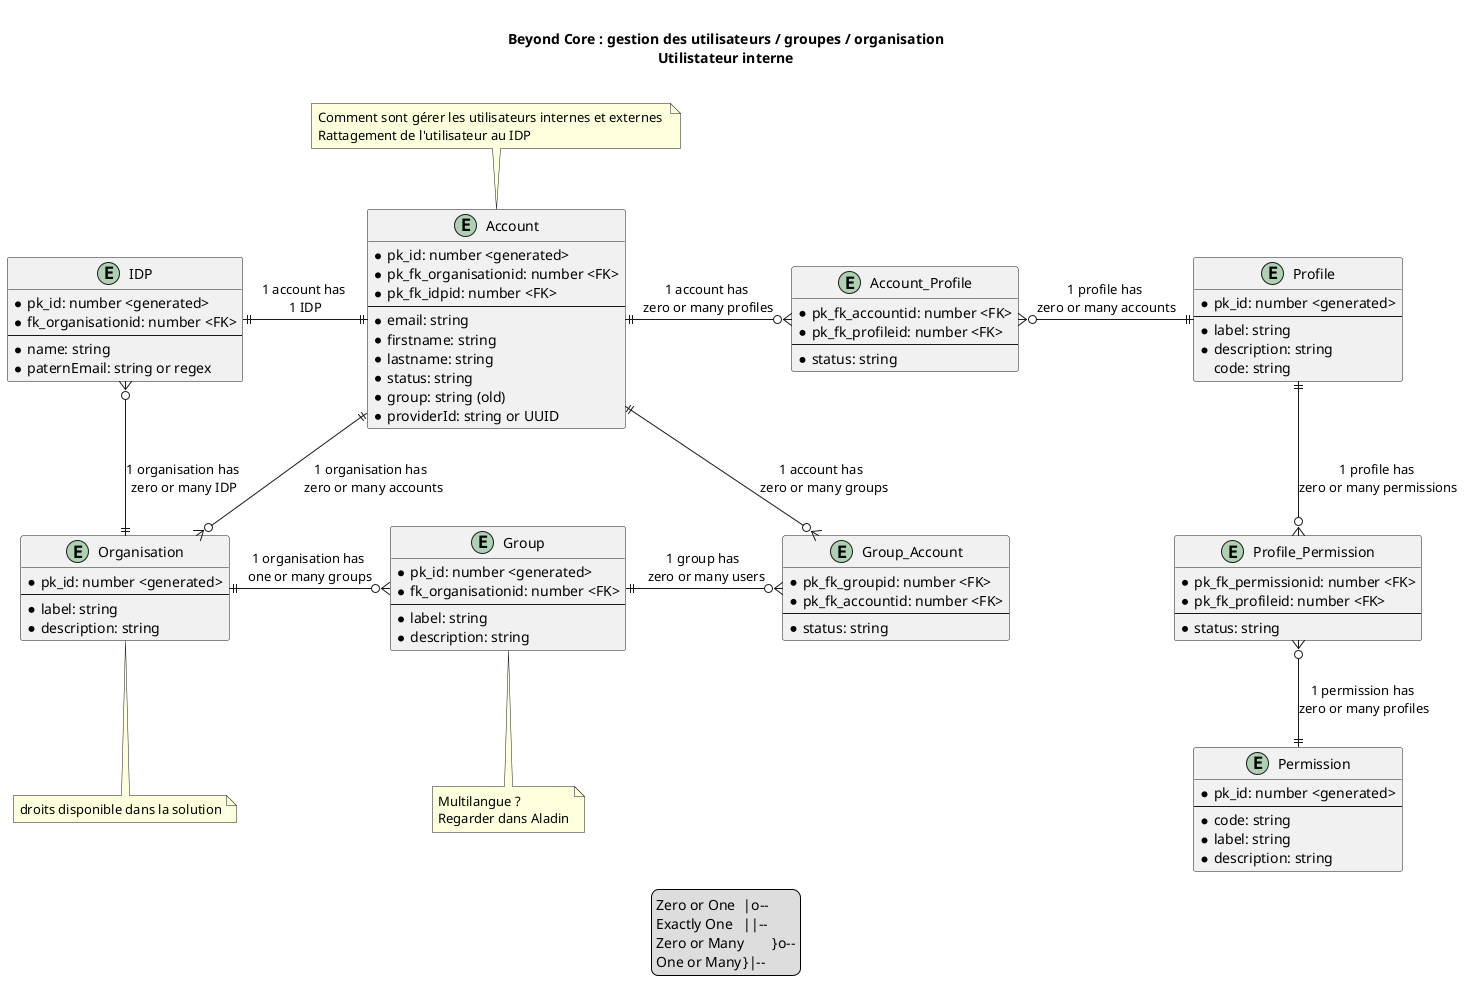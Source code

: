 @startuml

title

Beyond Core : gestion des utilisateurs / groupes / organisation
Utilistateur interne

end title

legend bottom
  Zero or One	|o--
  Exactly One	||--
  Zero or Many	}o--
  One or Many	}|--
endlegend

entity Account {
  * pk_id: number <generated>
  * pk_fk_organisationid: number <FK>
  * pk_fk_idpid: number <FK>
  ---
  * email: string
  * firstname: string
  * lastname: string
  * status: string
  * group: string (old)
  * providerId: string or UUID
}
note top
  Comment sont gérer les utilisateurs internes et externes 
  Rattagement de l'utilisateur au IDP
end note

entity Account_Profile {
  * pk_fk_accountid: number <FK>
  * pk_fk_profileid: number <FK>
  ---
  * status: string
}

entity Permission {
  * pk_id: number <generated>
  ---
  * code: string
  * label: string
  * description: string
}

entity Profile_Permission {
  * pk_fk_permissionid: number <FK>
  * pk_fk_profileid: number <FK>
  ---
  * status: string
}

entity Profile {
  * pk_id: number <generated>
  ---
  * label: string
  * description: string
  code: string
}

entity Organisation {
  * pk_id: number <generated>
  ---
  * label: string
  * description: string
}
note bottom
  droits disponible dans la solution
end note

entity Group_Account {
  * pk_fk_groupid: number <FK>
  * pk_fk_accountid: number <FK>
  ---
  * status: string
}

entity Group {
  * pk_id: number <generated>
  * fk_organisationid: number <FK>
  ---
  * label: string
  * description: string
}
note bottom
  Multilangue ?
  Regarder dans Aladin
end note

entity IDP {
  * pk_id: number <generated>
  * fk_organisationid: number <FK>
  ---
  * name: string
  * paternEmail: string or regex
}





' Account ||-o{ Profile_Permission: 1 account has \none or many permissions



Account ||-o{ Account_Profile: 1 account has \nzero or many profiles
Account_Profile }o-|| Profile: 1 profile has \nzero or many accounts

Profile ||--o{ Profile_Permission: 1 profile has \nzero or many permissions
Profile_Permission }o--|| Permission: 1 permission has \nzero or many profiles

' on ajoute l'aspect organisation et groupe
Account ||--o{ Organisation: 1 organisation has \n zero or many accounts

Account ||-o{ Group_Account: 1 account has \n zero or many groups
Group ||-o{ Group_Account: 1 group has \n zero or many users

Organisation ||-o{ Group: 1 organisation has \none or many groups

IDP }o-|| Organisation: 1 organisation has \nzero or many IDP
IDP ||-|| Account: 1 account has \n1 IDP

@enduml
